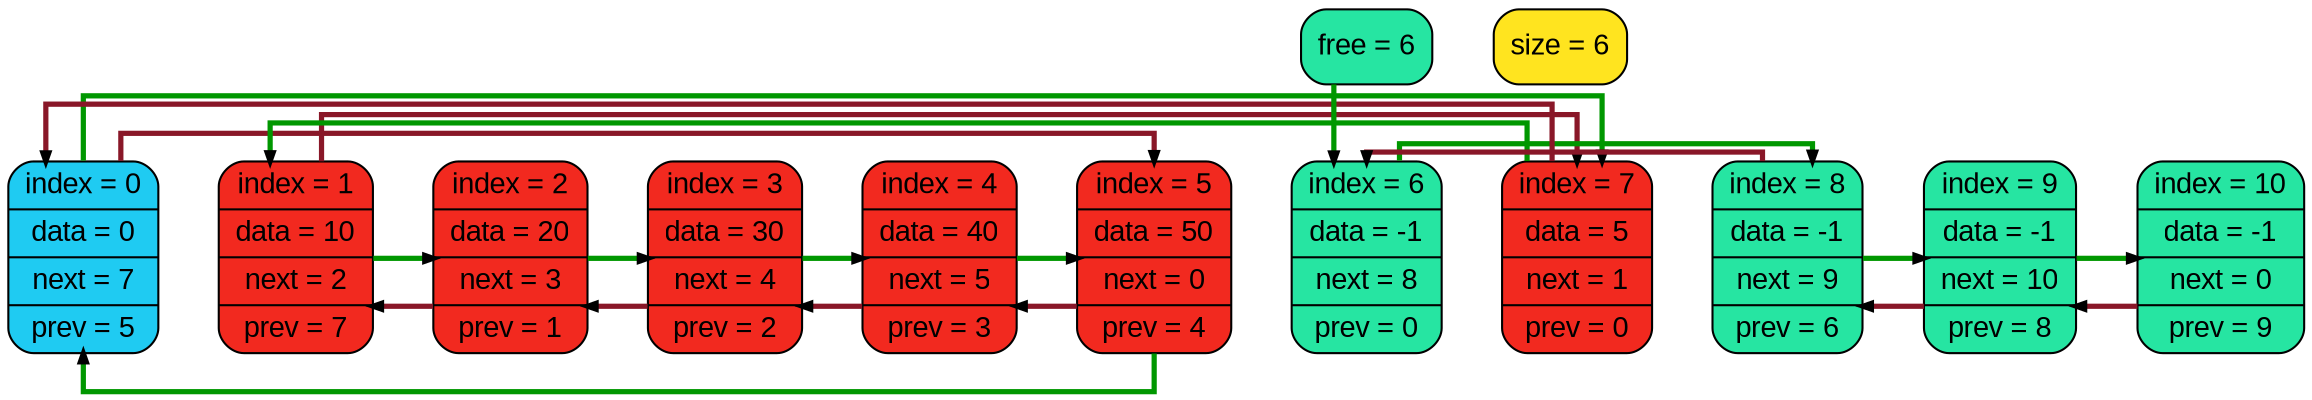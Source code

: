 digraph llist{
splines=ortho;
rankdir=HR;
nodesep=0.4;
node [shape=record, fontname="Arial"];
edge [style=bold, color="#009700:black;0.001", weight=0, penwidth=2.5, arrowsize=0.4];
0 [style = "filled, rounded", fillcolor="#1fcbf2", label=" {index = 0 | data = 0 | next = 7 | prev = 5}" ];
1 [style = "filled, rounded", fillcolor="#f2291f", label=" {index = 1 | data = 10 | next = 2 | prev = 7}" ];
2 [style = "filled, rounded", fillcolor="#f2291f", label=" {index = 2 | data = 20 | next = 3 | prev = 1}" ];
3 [style = "filled, rounded", fillcolor="#f2291f", label=" {index = 3 | data = 30 | next = 4 | prev = 2}" ];
4 [style = "filled, rounded", fillcolor="#f2291f", label=" {index = 4 | data = 40 | next = 5 | prev = 3}" ];
5 [style = "filled, rounded", fillcolor="#f2291f", label=" {index = 5 | data = 50 | next = 0 | prev = 4}" ];
6 [style = "filled, rounded", fillcolor="#f2291f", label=" {index = 6 | data = -1 | next = 8 | prev = 0}" ];
7 [style = "filled, rounded", fillcolor="#f2291f", label=" {index = 7 | data = 5 | next = 1 | prev = 0}" ];
8 [style = "filled, rounded", fillcolor="#f2291f", label=" {index = 8 | data = -1 | next = 9 | prev = 6}" ];
9 [style = "filled, rounded", fillcolor="#f2291f", label=" {index = 9 | data = -1 | next = 10 | prev = 8}" ];
10 [style = "filled, rounded", fillcolor="#f2291f", label=" {index = 10 | data = -1 | next = 0 | prev = 9}" ];
size [style = "filled, rounded", fillcolor="#ffe41f", label=" {size = 6}" ];
free [style = "filled, rounded", fillcolor="#26e5a2", label="free = 6" ];
6 [style = "filled, rounded", fillcolor="#26e5a2"];
8 [style = "filled, rounded", fillcolor="#26e5a2"];
9 [style = "filled, rounded", fillcolor="#26e5a2"];
10 [style = "filled, rounded", fillcolor="#26e5a2"];
{ rank = same; 0; 1; 2; 3; 4; 5; 6; 7; 8; 9; 10; }
0->1->2->3->4->5->6->7->8->9->10 [style=bold, weight=10, style=invis];
free->6;
1->2;
2->3;
3->4;
4->5;
6->8;
7->1;
8->9;
9->10;
0->7;
5->0;
edge [style=bold, color="#891728:black;0.001", weight=0, penwidth=2.5, arrowsize=0.4];
1->7;
2->1;
3->2;
4->3;
5->4;
8->6;
9->8;
10->9;
0->5;
7->0;
}
